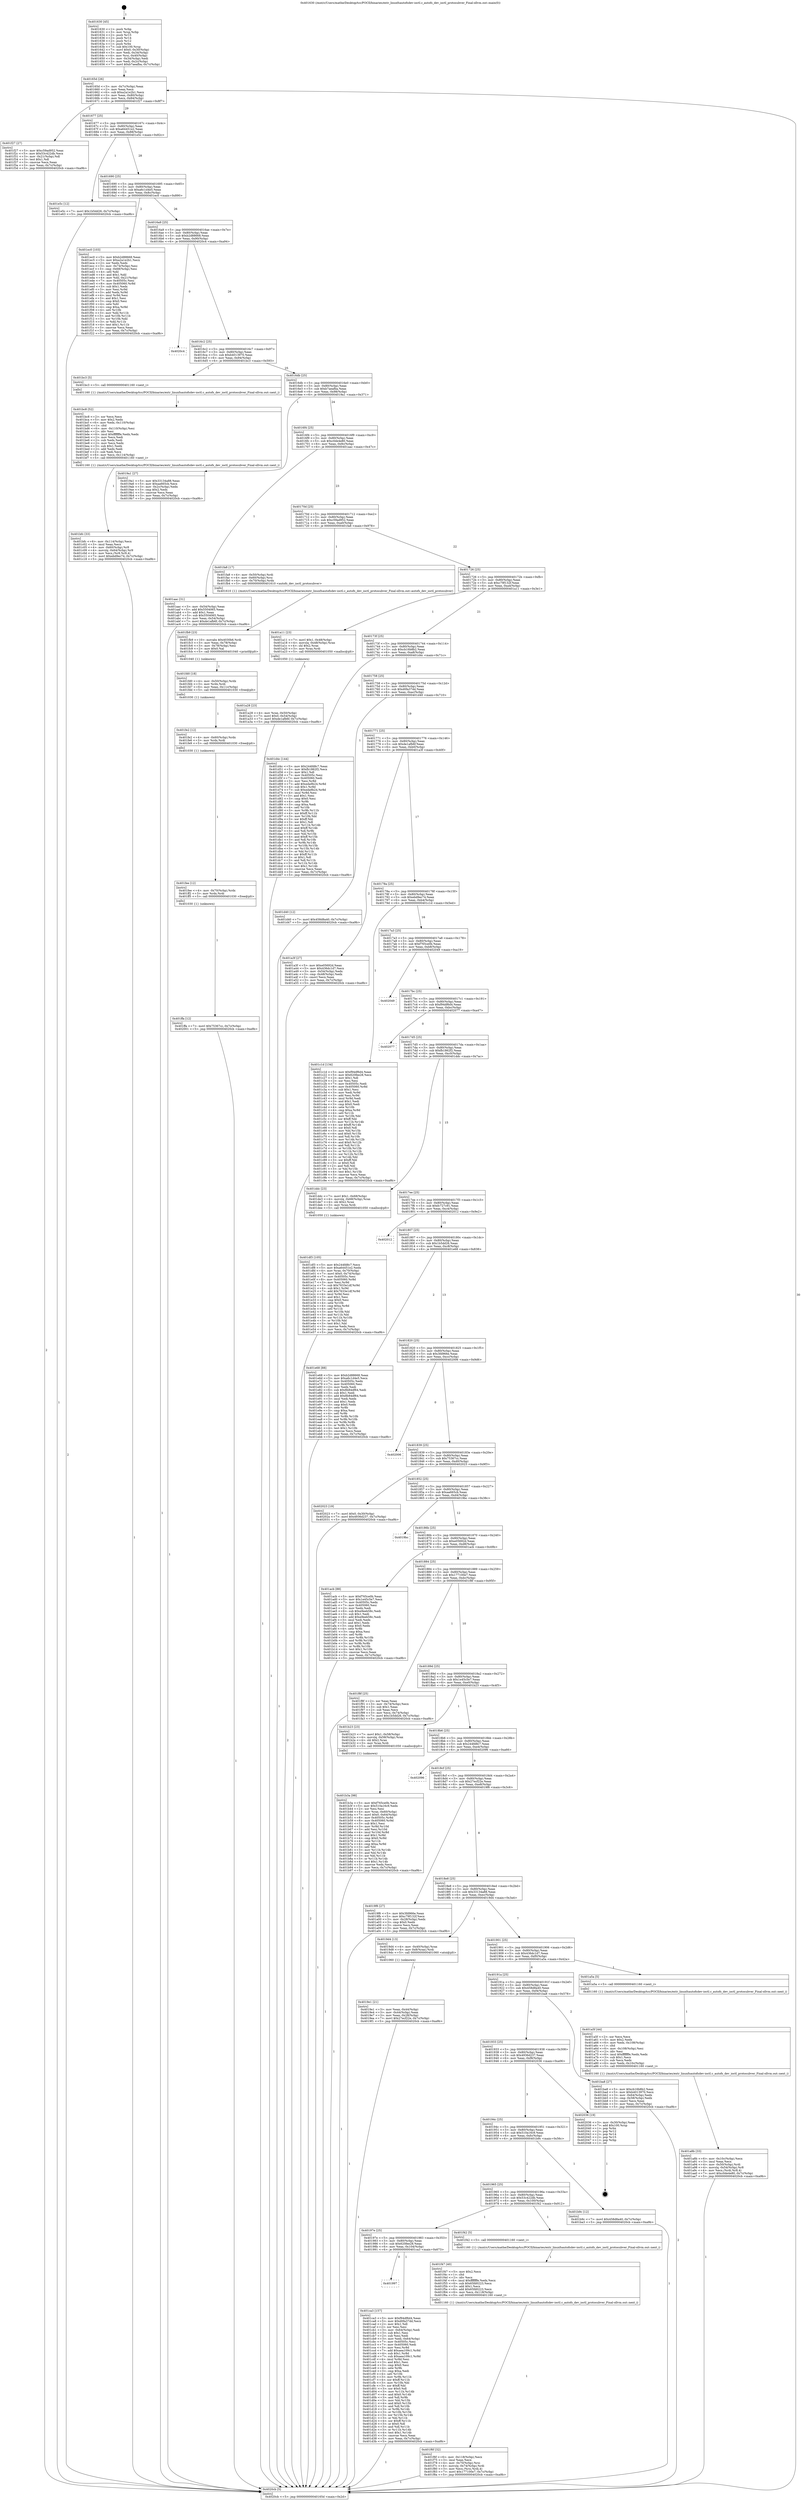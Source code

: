 digraph "0x401630" {
  label = "0x401630 (/mnt/c/Users/mathe/Desktop/tcc/POCII/binaries/extr_linuxfsautofsdev-ioctl.c_autofs_dev_ioctl_protosubver_Final-ollvm.out::main(0))"
  labelloc = "t"
  node[shape=record]

  Entry [label="",width=0.3,height=0.3,shape=circle,fillcolor=black,style=filled]
  "0x40165d" [label="{
     0x40165d [26]\l
     | [instrs]\l
     &nbsp;&nbsp;0x40165d \<+3\>: mov -0x7c(%rbp),%eax\l
     &nbsp;&nbsp;0x401660 \<+2\>: mov %eax,%ecx\l
     &nbsp;&nbsp;0x401662 \<+6\>: sub $0xa2a1e2b1,%ecx\l
     &nbsp;&nbsp;0x401668 \<+3\>: mov %eax,-0x80(%rbp)\l
     &nbsp;&nbsp;0x40166b \<+6\>: mov %ecx,-0x84(%rbp)\l
     &nbsp;&nbsp;0x401671 \<+6\>: je 0000000000401f27 \<main+0x8f7\>\l
  }"]
  "0x401f27" [label="{
     0x401f27 [27]\l
     | [instrs]\l
     &nbsp;&nbsp;0x401f27 \<+5\>: mov $0xc59ad952,%eax\l
     &nbsp;&nbsp;0x401f2c \<+5\>: mov $0x53c422db,%ecx\l
     &nbsp;&nbsp;0x401f31 \<+3\>: mov -0x21(%rbp),%dl\l
     &nbsp;&nbsp;0x401f34 \<+3\>: test $0x1,%dl\l
     &nbsp;&nbsp;0x401f37 \<+3\>: cmovne %ecx,%eax\l
     &nbsp;&nbsp;0x401f3a \<+3\>: mov %eax,-0x7c(%rbp)\l
     &nbsp;&nbsp;0x401f3d \<+5\>: jmp 00000000004020cb \<main+0xa9b\>\l
  }"]
  "0x401677" [label="{
     0x401677 [25]\l
     | [instrs]\l
     &nbsp;&nbsp;0x401677 \<+5\>: jmp 000000000040167c \<main+0x4c\>\l
     &nbsp;&nbsp;0x40167c \<+3\>: mov -0x80(%rbp),%eax\l
     &nbsp;&nbsp;0x40167f \<+5\>: sub $0xa64451e2,%eax\l
     &nbsp;&nbsp;0x401684 \<+6\>: mov %eax,-0x88(%rbp)\l
     &nbsp;&nbsp;0x40168a \<+6\>: je 0000000000401e5c \<main+0x82c\>\l
  }"]
  Exit [label="",width=0.3,height=0.3,shape=circle,fillcolor=black,style=filled,peripheries=2]
  "0x401e5c" [label="{
     0x401e5c [12]\l
     | [instrs]\l
     &nbsp;&nbsp;0x401e5c \<+7\>: movl $0x1b5dd26,-0x7c(%rbp)\l
     &nbsp;&nbsp;0x401e63 \<+5\>: jmp 00000000004020cb \<main+0xa9b\>\l
  }"]
  "0x401690" [label="{
     0x401690 [25]\l
     | [instrs]\l
     &nbsp;&nbsp;0x401690 \<+5\>: jmp 0000000000401695 \<main+0x65\>\l
     &nbsp;&nbsp;0x401695 \<+3\>: mov -0x80(%rbp),%eax\l
     &nbsp;&nbsp;0x401698 \<+5\>: sub $0xa6c1d4e5,%eax\l
     &nbsp;&nbsp;0x40169d \<+6\>: mov %eax,-0x8c(%rbp)\l
     &nbsp;&nbsp;0x4016a3 \<+6\>: je 0000000000401ec0 \<main+0x890\>\l
  }"]
  "0x401ffa" [label="{
     0x401ffa [12]\l
     | [instrs]\l
     &nbsp;&nbsp;0x401ffa \<+7\>: movl $0x75367cc,-0x7c(%rbp)\l
     &nbsp;&nbsp;0x402001 \<+5\>: jmp 00000000004020cb \<main+0xa9b\>\l
  }"]
  "0x401ec0" [label="{
     0x401ec0 [103]\l
     | [instrs]\l
     &nbsp;&nbsp;0x401ec0 \<+5\>: mov $0xb2d88668,%eax\l
     &nbsp;&nbsp;0x401ec5 \<+5\>: mov $0xa2a1e2b1,%ecx\l
     &nbsp;&nbsp;0x401eca \<+2\>: xor %edx,%edx\l
     &nbsp;&nbsp;0x401ecc \<+3\>: mov -0x74(%rbp),%esi\l
     &nbsp;&nbsp;0x401ecf \<+3\>: cmp -0x68(%rbp),%esi\l
     &nbsp;&nbsp;0x401ed2 \<+4\>: setl %dil\l
     &nbsp;&nbsp;0x401ed6 \<+4\>: and $0x1,%dil\l
     &nbsp;&nbsp;0x401eda \<+4\>: mov %dil,-0x21(%rbp)\l
     &nbsp;&nbsp;0x401ede \<+7\>: mov 0x40505c,%esi\l
     &nbsp;&nbsp;0x401ee5 \<+8\>: mov 0x405060,%r8d\l
     &nbsp;&nbsp;0x401eed \<+3\>: sub $0x1,%edx\l
     &nbsp;&nbsp;0x401ef0 \<+3\>: mov %esi,%r9d\l
     &nbsp;&nbsp;0x401ef3 \<+3\>: add %edx,%r9d\l
     &nbsp;&nbsp;0x401ef6 \<+4\>: imul %r9d,%esi\l
     &nbsp;&nbsp;0x401efa \<+3\>: and $0x1,%esi\l
     &nbsp;&nbsp;0x401efd \<+3\>: cmp $0x0,%esi\l
     &nbsp;&nbsp;0x401f00 \<+4\>: sete %dil\l
     &nbsp;&nbsp;0x401f04 \<+4\>: cmp $0xa,%r8d\l
     &nbsp;&nbsp;0x401f08 \<+4\>: setl %r10b\l
     &nbsp;&nbsp;0x401f0c \<+3\>: mov %dil,%r11b\l
     &nbsp;&nbsp;0x401f0f \<+3\>: and %r10b,%r11b\l
     &nbsp;&nbsp;0x401f12 \<+3\>: xor %r10b,%dil\l
     &nbsp;&nbsp;0x401f15 \<+3\>: or %dil,%r11b\l
     &nbsp;&nbsp;0x401f18 \<+4\>: test $0x1,%r11b\l
     &nbsp;&nbsp;0x401f1c \<+3\>: cmovne %ecx,%eax\l
     &nbsp;&nbsp;0x401f1f \<+3\>: mov %eax,-0x7c(%rbp)\l
     &nbsp;&nbsp;0x401f22 \<+5\>: jmp 00000000004020cb \<main+0xa9b\>\l
  }"]
  "0x4016a9" [label="{
     0x4016a9 [25]\l
     | [instrs]\l
     &nbsp;&nbsp;0x4016a9 \<+5\>: jmp 00000000004016ae \<main+0x7e\>\l
     &nbsp;&nbsp;0x4016ae \<+3\>: mov -0x80(%rbp),%eax\l
     &nbsp;&nbsp;0x4016b1 \<+5\>: sub $0xb2d88668,%eax\l
     &nbsp;&nbsp;0x4016b6 \<+6\>: mov %eax,-0x90(%rbp)\l
     &nbsp;&nbsp;0x4016bc \<+6\>: je 00000000004020c4 \<main+0xa94\>\l
  }"]
  "0x401fee" [label="{
     0x401fee [12]\l
     | [instrs]\l
     &nbsp;&nbsp;0x401fee \<+4\>: mov -0x70(%rbp),%rdx\l
     &nbsp;&nbsp;0x401ff2 \<+3\>: mov %rdx,%rdi\l
     &nbsp;&nbsp;0x401ff5 \<+5\>: call 0000000000401030 \<free@plt\>\l
     | [calls]\l
     &nbsp;&nbsp;0x401030 \{1\} (unknown)\l
  }"]
  "0x4020c4" [label="{
     0x4020c4\l
  }", style=dashed]
  "0x4016c2" [label="{
     0x4016c2 [25]\l
     | [instrs]\l
     &nbsp;&nbsp;0x4016c2 \<+5\>: jmp 00000000004016c7 \<main+0x97\>\l
     &nbsp;&nbsp;0x4016c7 \<+3\>: mov -0x80(%rbp),%eax\l
     &nbsp;&nbsp;0x4016ca \<+5\>: sub $0xb4013970,%eax\l
     &nbsp;&nbsp;0x4016cf \<+6\>: mov %eax,-0x94(%rbp)\l
     &nbsp;&nbsp;0x4016d5 \<+6\>: je 0000000000401bc3 \<main+0x593\>\l
  }"]
  "0x401fe2" [label="{
     0x401fe2 [12]\l
     | [instrs]\l
     &nbsp;&nbsp;0x401fe2 \<+4\>: mov -0x60(%rbp),%rdx\l
     &nbsp;&nbsp;0x401fe6 \<+3\>: mov %rdx,%rdi\l
     &nbsp;&nbsp;0x401fe9 \<+5\>: call 0000000000401030 \<free@plt\>\l
     | [calls]\l
     &nbsp;&nbsp;0x401030 \{1\} (unknown)\l
  }"]
  "0x401bc3" [label="{
     0x401bc3 [5]\l
     | [instrs]\l
     &nbsp;&nbsp;0x401bc3 \<+5\>: call 0000000000401160 \<next_i\>\l
     | [calls]\l
     &nbsp;&nbsp;0x401160 \{1\} (/mnt/c/Users/mathe/Desktop/tcc/POCII/binaries/extr_linuxfsautofsdev-ioctl.c_autofs_dev_ioctl_protosubver_Final-ollvm.out::next_i)\l
  }"]
  "0x4016db" [label="{
     0x4016db [25]\l
     | [instrs]\l
     &nbsp;&nbsp;0x4016db \<+5\>: jmp 00000000004016e0 \<main+0xb0\>\l
     &nbsp;&nbsp;0x4016e0 \<+3\>: mov -0x80(%rbp),%eax\l
     &nbsp;&nbsp;0x4016e3 \<+5\>: sub $0xb7aeafba,%eax\l
     &nbsp;&nbsp;0x4016e8 \<+6\>: mov %eax,-0x98(%rbp)\l
     &nbsp;&nbsp;0x4016ee \<+6\>: je 00000000004019a1 \<main+0x371\>\l
  }"]
  "0x401fd0" [label="{
     0x401fd0 [18]\l
     | [instrs]\l
     &nbsp;&nbsp;0x401fd0 \<+4\>: mov -0x50(%rbp),%rdx\l
     &nbsp;&nbsp;0x401fd4 \<+3\>: mov %rdx,%rdi\l
     &nbsp;&nbsp;0x401fd7 \<+6\>: mov %eax,-0x11c(%rbp)\l
     &nbsp;&nbsp;0x401fdd \<+5\>: call 0000000000401030 \<free@plt\>\l
     | [calls]\l
     &nbsp;&nbsp;0x401030 \{1\} (unknown)\l
  }"]
  "0x4019a1" [label="{
     0x4019a1 [27]\l
     | [instrs]\l
     &nbsp;&nbsp;0x4019a1 \<+5\>: mov $0x33134a88,%eax\l
     &nbsp;&nbsp;0x4019a6 \<+5\>: mov $0xaa665cb,%ecx\l
     &nbsp;&nbsp;0x4019ab \<+3\>: mov -0x2c(%rbp),%edx\l
     &nbsp;&nbsp;0x4019ae \<+3\>: cmp $0x2,%edx\l
     &nbsp;&nbsp;0x4019b1 \<+3\>: cmovne %ecx,%eax\l
     &nbsp;&nbsp;0x4019b4 \<+3\>: mov %eax,-0x7c(%rbp)\l
     &nbsp;&nbsp;0x4019b7 \<+5\>: jmp 00000000004020cb \<main+0xa9b\>\l
  }"]
  "0x4016f4" [label="{
     0x4016f4 [25]\l
     | [instrs]\l
     &nbsp;&nbsp;0x4016f4 \<+5\>: jmp 00000000004016f9 \<main+0xc9\>\l
     &nbsp;&nbsp;0x4016f9 \<+3\>: mov -0x80(%rbp),%eax\l
     &nbsp;&nbsp;0x4016fc \<+5\>: sub $0xc0de4e80,%eax\l
     &nbsp;&nbsp;0x401701 \<+6\>: mov %eax,-0x9c(%rbp)\l
     &nbsp;&nbsp;0x401707 \<+6\>: je 0000000000401aac \<main+0x47c\>\l
  }"]
  "0x4020cb" [label="{
     0x4020cb [5]\l
     | [instrs]\l
     &nbsp;&nbsp;0x4020cb \<+5\>: jmp 000000000040165d \<main+0x2d\>\l
  }"]
  "0x401630" [label="{
     0x401630 [45]\l
     | [instrs]\l
     &nbsp;&nbsp;0x401630 \<+1\>: push %rbp\l
     &nbsp;&nbsp;0x401631 \<+3\>: mov %rsp,%rbp\l
     &nbsp;&nbsp;0x401634 \<+2\>: push %r15\l
     &nbsp;&nbsp;0x401636 \<+2\>: push %r14\l
     &nbsp;&nbsp;0x401638 \<+2\>: push %r12\l
     &nbsp;&nbsp;0x40163a \<+1\>: push %rbx\l
     &nbsp;&nbsp;0x40163b \<+7\>: sub $0x100,%rsp\l
     &nbsp;&nbsp;0x401642 \<+7\>: movl $0x0,-0x30(%rbp)\l
     &nbsp;&nbsp;0x401649 \<+3\>: mov %edi,-0x34(%rbp)\l
     &nbsp;&nbsp;0x40164c \<+4\>: mov %rsi,-0x40(%rbp)\l
     &nbsp;&nbsp;0x401650 \<+3\>: mov -0x34(%rbp),%edi\l
     &nbsp;&nbsp;0x401653 \<+3\>: mov %edi,-0x2c(%rbp)\l
     &nbsp;&nbsp;0x401656 \<+7\>: movl $0xb7aeafba,-0x7c(%rbp)\l
  }"]
  "0x401fb9" [label="{
     0x401fb9 [23]\l
     | [instrs]\l
     &nbsp;&nbsp;0x401fb9 \<+10\>: movabs $0x4030b6,%rdi\l
     &nbsp;&nbsp;0x401fc3 \<+3\>: mov %eax,-0x78(%rbp)\l
     &nbsp;&nbsp;0x401fc6 \<+3\>: mov -0x78(%rbp),%esi\l
     &nbsp;&nbsp;0x401fc9 \<+2\>: mov $0x0,%al\l
     &nbsp;&nbsp;0x401fcb \<+5\>: call 0000000000401040 \<printf@plt\>\l
     | [calls]\l
     &nbsp;&nbsp;0x401040 \{1\} (unknown)\l
  }"]
  "0x401aac" [label="{
     0x401aac [31]\l
     | [instrs]\l
     &nbsp;&nbsp;0x401aac \<+3\>: mov -0x54(%rbp),%eax\l
     &nbsp;&nbsp;0x401aaf \<+5\>: add $0x5504065,%eax\l
     &nbsp;&nbsp;0x401ab4 \<+3\>: add $0x1,%eax\l
     &nbsp;&nbsp;0x401ab7 \<+5\>: sub $0x5504065,%eax\l
     &nbsp;&nbsp;0x401abc \<+3\>: mov %eax,-0x54(%rbp)\l
     &nbsp;&nbsp;0x401abf \<+7\>: movl $0xde1afb6f,-0x7c(%rbp)\l
     &nbsp;&nbsp;0x401ac6 \<+5\>: jmp 00000000004020cb \<main+0xa9b\>\l
  }"]
  "0x40170d" [label="{
     0x40170d [25]\l
     | [instrs]\l
     &nbsp;&nbsp;0x40170d \<+5\>: jmp 0000000000401712 \<main+0xe2\>\l
     &nbsp;&nbsp;0x401712 \<+3\>: mov -0x80(%rbp),%eax\l
     &nbsp;&nbsp;0x401715 \<+5\>: sub $0xc59ad952,%eax\l
     &nbsp;&nbsp;0x40171a \<+6\>: mov %eax,-0xa0(%rbp)\l
     &nbsp;&nbsp;0x401720 \<+6\>: je 0000000000401fa8 \<main+0x978\>\l
  }"]
  "0x401f6f" [label="{
     0x401f6f [32]\l
     | [instrs]\l
     &nbsp;&nbsp;0x401f6f \<+6\>: mov -0x118(%rbp),%ecx\l
     &nbsp;&nbsp;0x401f75 \<+3\>: imul %eax,%ecx\l
     &nbsp;&nbsp;0x401f78 \<+4\>: mov -0x70(%rbp),%rsi\l
     &nbsp;&nbsp;0x401f7c \<+4\>: movslq -0x74(%rbp),%rdi\l
     &nbsp;&nbsp;0x401f80 \<+3\>: mov %ecx,(%rsi,%rdi,4)\l
     &nbsp;&nbsp;0x401f83 \<+7\>: movl $0x177100e7,-0x7c(%rbp)\l
     &nbsp;&nbsp;0x401f8a \<+5\>: jmp 00000000004020cb \<main+0xa9b\>\l
  }"]
  "0x401fa8" [label="{
     0x401fa8 [17]\l
     | [instrs]\l
     &nbsp;&nbsp;0x401fa8 \<+4\>: mov -0x50(%rbp),%rdi\l
     &nbsp;&nbsp;0x401fac \<+4\>: mov -0x60(%rbp),%rsi\l
     &nbsp;&nbsp;0x401fb0 \<+4\>: mov -0x70(%rbp),%rdx\l
     &nbsp;&nbsp;0x401fb4 \<+5\>: call 0000000000401610 \<autofs_dev_ioctl_protosubver\>\l
     | [calls]\l
     &nbsp;&nbsp;0x401610 \{1\} (/mnt/c/Users/mathe/Desktop/tcc/POCII/binaries/extr_linuxfsautofsdev-ioctl.c_autofs_dev_ioctl_protosubver_Final-ollvm.out::autofs_dev_ioctl_protosubver)\l
  }"]
  "0x401726" [label="{
     0x401726 [25]\l
     | [instrs]\l
     &nbsp;&nbsp;0x401726 \<+5\>: jmp 000000000040172b \<main+0xfb\>\l
     &nbsp;&nbsp;0x40172b \<+3\>: mov -0x80(%rbp),%eax\l
     &nbsp;&nbsp;0x40172e \<+5\>: sub $0xc79f132f,%eax\l
     &nbsp;&nbsp;0x401733 \<+6\>: mov %eax,-0xa4(%rbp)\l
     &nbsp;&nbsp;0x401739 \<+6\>: je 0000000000401a11 \<main+0x3e1\>\l
  }"]
  "0x401f47" [label="{
     0x401f47 [40]\l
     | [instrs]\l
     &nbsp;&nbsp;0x401f47 \<+5\>: mov $0x2,%ecx\l
     &nbsp;&nbsp;0x401f4c \<+1\>: cltd\l
     &nbsp;&nbsp;0x401f4d \<+2\>: idiv %ecx\l
     &nbsp;&nbsp;0x401f4f \<+6\>: imul $0xfffffffe,%edx,%ecx\l
     &nbsp;&nbsp;0x401f55 \<+6\>: sub $0x65fd0223,%ecx\l
     &nbsp;&nbsp;0x401f5b \<+3\>: add $0x1,%ecx\l
     &nbsp;&nbsp;0x401f5e \<+6\>: add $0x65fd0223,%ecx\l
     &nbsp;&nbsp;0x401f64 \<+6\>: mov %ecx,-0x118(%rbp)\l
     &nbsp;&nbsp;0x401f6a \<+5\>: call 0000000000401160 \<next_i\>\l
     | [calls]\l
     &nbsp;&nbsp;0x401160 \{1\} (/mnt/c/Users/mathe/Desktop/tcc/POCII/binaries/extr_linuxfsautofsdev-ioctl.c_autofs_dev_ioctl_protosubver_Final-ollvm.out::next_i)\l
  }"]
  "0x401a11" [label="{
     0x401a11 [23]\l
     | [instrs]\l
     &nbsp;&nbsp;0x401a11 \<+7\>: movl $0x1,-0x48(%rbp)\l
     &nbsp;&nbsp;0x401a18 \<+4\>: movslq -0x48(%rbp),%rax\l
     &nbsp;&nbsp;0x401a1c \<+4\>: shl $0x2,%rax\l
     &nbsp;&nbsp;0x401a20 \<+3\>: mov %rax,%rdi\l
     &nbsp;&nbsp;0x401a23 \<+5\>: call 0000000000401050 \<malloc@plt\>\l
     | [calls]\l
     &nbsp;&nbsp;0x401050 \{1\} (unknown)\l
  }"]
  "0x40173f" [label="{
     0x40173f [25]\l
     | [instrs]\l
     &nbsp;&nbsp;0x40173f \<+5\>: jmp 0000000000401744 \<main+0x114\>\l
     &nbsp;&nbsp;0x401744 \<+3\>: mov -0x80(%rbp),%eax\l
     &nbsp;&nbsp;0x401747 \<+5\>: sub $0xcb16b8b2,%eax\l
     &nbsp;&nbsp;0x40174c \<+6\>: mov %eax,-0xa8(%rbp)\l
     &nbsp;&nbsp;0x401752 \<+6\>: je 0000000000401d4c \<main+0x71c\>\l
  }"]
  "0x401df3" [label="{
     0x401df3 [105]\l
     | [instrs]\l
     &nbsp;&nbsp;0x401df3 \<+5\>: mov $0x244fd8c7,%ecx\l
     &nbsp;&nbsp;0x401df8 \<+5\>: mov $0xa64451e2,%edx\l
     &nbsp;&nbsp;0x401dfd \<+4\>: mov %rax,-0x70(%rbp)\l
     &nbsp;&nbsp;0x401e01 \<+7\>: movl $0x0,-0x74(%rbp)\l
     &nbsp;&nbsp;0x401e08 \<+7\>: mov 0x40505c,%esi\l
     &nbsp;&nbsp;0x401e0f \<+8\>: mov 0x405060,%r8d\l
     &nbsp;&nbsp;0x401e17 \<+3\>: mov %esi,%r9d\l
     &nbsp;&nbsp;0x401e1a \<+7\>: sub $0x7633e1df,%r9d\l
     &nbsp;&nbsp;0x401e21 \<+4\>: sub $0x1,%r9d\l
     &nbsp;&nbsp;0x401e25 \<+7\>: add $0x7633e1df,%r9d\l
     &nbsp;&nbsp;0x401e2c \<+4\>: imul %r9d,%esi\l
     &nbsp;&nbsp;0x401e30 \<+3\>: and $0x1,%esi\l
     &nbsp;&nbsp;0x401e33 \<+3\>: cmp $0x0,%esi\l
     &nbsp;&nbsp;0x401e36 \<+4\>: sete %r10b\l
     &nbsp;&nbsp;0x401e3a \<+4\>: cmp $0xa,%r8d\l
     &nbsp;&nbsp;0x401e3e \<+4\>: setl %r11b\l
     &nbsp;&nbsp;0x401e42 \<+3\>: mov %r10b,%bl\l
     &nbsp;&nbsp;0x401e45 \<+3\>: and %r11b,%bl\l
     &nbsp;&nbsp;0x401e48 \<+3\>: xor %r11b,%r10b\l
     &nbsp;&nbsp;0x401e4b \<+3\>: or %r10b,%bl\l
     &nbsp;&nbsp;0x401e4e \<+3\>: test $0x1,%bl\l
     &nbsp;&nbsp;0x401e51 \<+3\>: cmovne %edx,%ecx\l
     &nbsp;&nbsp;0x401e54 \<+3\>: mov %ecx,-0x7c(%rbp)\l
     &nbsp;&nbsp;0x401e57 \<+5\>: jmp 00000000004020cb \<main+0xa9b\>\l
  }"]
  "0x401d4c" [label="{
     0x401d4c [144]\l
     | [instrs]\l
     &nbsp;&nbsp;0x401d4c \<+5\>: mov $0x244fd8c7,%eax\l
     &nbsp;&nbsp;0x401d51 \<+5\>: mov $0xfb1862f2,%ecx\l
     &nbsp;&nbsp;0x401d56 \<+2\>: mov $0x1,%dl\l
     &nbsp;&nbsp;0x401d58 \<+7\>: mov 0x40505c,%esi\l
     &nbsp;&nbsp;0x401d5f \<+7\>: mov 0x405060,%edi\l
     &nbsp;&nbsp;0x401d66 \<+3\>: mov %esi,%r8d\l
     &nbsp;&nbsp;0x401d69 \<+7\>: add $0xeda9b24,%r8d\l
     &nbsp;&nbsp;0x401d70 \<+4\>: sub $0x1,%r8d\l
     &nbsp;&nbsp;0x401d74 \<+7\>: sub $0xeda9b24,%r8d\l
     &nbsp;&nbsp;0x401d7b \<+4\>: imul %r8d,%esi\l
     &nbsp;&nbsp;0x401d7f \<+3\>: and $0x1,%esi\l
     &nbsp;&nbsp;0x401d82 \<+3\>: cmp $0x0,%esi\l
     &nbsp;&nbsp;0x401d85 \<+4\>: sete %r9b\l
     &nbsp;&nbsp;0x401d89 \<+3\>: cmp $0xa,%edi\l
     &nbsp;&nbsp;0x401d8c \<+4\>: setl %r10b\l
     &nbsp;&nbsp;0x401d90 \<+3\>: mov %r9b,%r11b\l
     &nbsp;&nbsp;0x401d93 \<+4\>: xor $0xff,%r11b\l
     &nbsp;&nbsp;0x401d97 \<+3\>: mov %r10b,%bl\l
     &nbsp;&nbsp;0x401d9a \<+3\>: xor $0xff,%bl\l
     &nbsp;&nbsp;0x401d9d \<+3\>: xor $0x1,%dl\l
     &nbsp;&nbsp;0x401da0 \<+3\>: mov %r11b,%r14b\l
     &nbsp;&nbsp;0x401da3 \<+4\>: and $0xff,%r14b\l
     &nbsp;&nbsp;0x401da7 \<+3\>: and %dl,%r9b\l
     &nbsp;&nbsp;0x401daa \<+3\>: mov %bl,%r15b\l
     &nbsp;&nbsp;0x401dad \<+4\>: and $0xff,%r15b\l
     &nbsp;&nbsp;0x401db1 \<+3\>: and %dl,%r10b\l
     &nbsp;&nbsp;0x401db4 \<+3\>: or %r9b,%r14b\l
     &nbsp;&nbsp;0x401db7 \<+3\>: or %r10b,%r15b\l
     &nbsp;&nbsp;0x401dba \<+3\>: xor %r15b,%r14b\l
     &nbsp;&nbsp;0x401dbd \<+3\>: or %bl,%r11b\l
     &nbsp;&nbsp;0x401dc0 \<+4\>: xor $0xff,%r11b\l
     &nbsp;&nbsp;0x401dc4 \<+3\>: or $0x1,%dl\l
     &nbsp;&nbsp;0x401dc7 \<+3\>: and %dl,%r11b\l
     &nbsp;&nbsp;0x401dca \<+3\>: or %r11b,%r14b\l
     &nbsp;&nbsp;0x401dcd \<+4\>: test $0x1,%r14b\l
     &nbsp;&nbsp;0x401dd1 \<+3\>: cmovne %ecx,%eax\l
     &nbsp;&nbsp;0x401dd4 \<+3\>: mov %eax,-0x7c(%rbp)\l
     &nbsp;&nbsp;0x401dd7 \<+5\>: jmp 00000000004020cb \<main+0xa9b\>\l
  }"]
  "0x401758" [label="{
     0x401758 [25]\l
     | [instrs]\l
     &nbsp;&nbsp;0x401758 \<+5\>: jmp 000000000040175d \<main+0x12d\>\l
     &nbsp;&nbsp;0x40175d \<+3\>: mov -0x80(%rbp),%eax\l
     &nbsp;&nbsp;0x401760 \<+5\>: sub $0xd0fa37dd,%eax\l
     &nbsp;&nbsp;0x401765 \<+6\>: mov %eax,-0xac(%rbp)\l
     &nbsp;&nbsp;0x40176b \<+6\>: je 0000000000401d40 \<main+0x710\>\l
  }"]
  "0x401997" [label="{
     0x401997\l
  }", style=dashed]
  "0x401d40" [label="{
     0x401d40 [12]\l
     | [instrs]\l
     &nbsp;&nbsp;0x401d40 \<+7\>: movl $0x458d8a40,-0x7c(%rbp)\l
     &nbsp;&nbsp;0x401d47 \<+5\>: jmp 00000000004020cb \<main+0xa9b\>\l
  }"]
  "0x401771" [label="{
     0x401771 [25]\l
     | [instrs]\l
     &nbsp;&nbsp;0x401771 \<+5\>: jmp 0000000000401776 \<main+0x146\>\l
     &nbsp;&nbsp;0x401776 \<+3\>: mov -0x80(%rbp),%eax\l
     &nbsp;&nbsp;0x401779 \<+5\>: sub $0xde1afb6f,%eax\l
     &nbsp;&nbsp;0x40177e \<+6\>: mov %eax,-0xb0(%rbp)\l
     &nbsp;&nbsp;0x401784 \<+6\>: je 0000000000401a3f \<main+0x40f\>\l
  }"]
  "0x401ca3" [label="{
     0x401ca3 [157]\l
     | [instrs]\l
     &nbsp;&nbsp;0x401ca3 \<+5\>: mov $0xf94df6d4,%eax\l
     &nbsp;&nbsp;0x401ca8 \<+5\>: mov $0xd0fa37dd,%ecx\l
     &nbsp;&nbsp;0x401cad \<+2\>: mov $0x1,%dl\l
     &nbsp;&nbsp;0x401caf \<+2\>: xor %esi,%esi\l
     &nbsp;&nbsp;0x401cb1 \<+3\>: mov -0x64(%rbp),%edi\l
     &nbsp;&nbsp;0x401cb4 \<+3\>: sub $0x1,%esi\l
     &nbsp;&nbsp;0x401cb7 \<+2\>: sub %esi,%edi\l
     &nbsp;&nbsp;0x401cb9 \<+3\>: mov %edi,-0x64(%rbp)\l
     &nbsp;&nbsp;0x401cbc \<+7\>: mov 0x40505c,%esi\l
     &nbsp;&nbsp;0x401cc3 \<+7\>: mov 0x405060,%edi\l
     &nbsp;&nbsp;0x401cca \<+3\>: mov %esi,%r8d\l
     &nbsp;&nbsp;0x401ccd \<+7\>: add $0xaea109c1,%r8d\l
     &nbsp;&nbsp;0x401cd4 \<+4\>: sub $0x1,%r8d\l
     &nbsp;&nbsp;0x401cd8 \<+7\>: sub $0xaea109c1,%r8d\l
     &nbsp;&nbsp;0x401cdf \<+4\>: imul %r8d,%esi\l
     &nbsp;&nbsp;0x401ce3 \<+3\>: and $0x1,%esi\l
     &nbsp;&nbsp;0x401ce6 \<+3\>: cmp $0x0,%esi\l
     &nbsp;&nbsp;0x401ce9 \<+4\>: sete %r9b\l
     &nbsp;&nbsp;0x401ced \<+3\>: cmp $0xa,%edi\l
     &nbsp;&nbsp;0x401cf0 \<+4\>: setl %r10b\l
     &nbsp;&nbsp;0x401cf4 \<+3\>: mov %r9b,%r11b\l
     &nbsp;&nbsp;0x401cf7 \<+4\>: xor $0xff,%r11b\l
     &nbsp;&nbsp;0x401cfb \<+3\>: mov %r10b,%bl\l
     &nbsp;&nbsp;0x401cfe \<+3\>: xor $0xff,%bl\l
     &nbsp;&nbsp;0x401d01 \<+3\>: xor $0x0,%dl\l
     &nbsp;&nbsp;0x401d04 \<+3\>: mov %r11b,%r14b\l
     &nbsp;&nbsp;0x401d07 \<+4\>: and $0x0,%r14b\l
     &nbsp;&nbsp;0x401d0b \<+3\>: and %dl,%r9b\l
     &nbsp;&nbsp;0x401d0e \<+3\>: mov %bl,%r15b\l
     &nbsp;&nbsp;0x401d11 \<+4\>: and $0x0,%r15b\l
     &nbsp;&nbsp;0x401d15 \<+3\>: and %dl,%r10b\l
     &nbsp;&nbsp;0x401d18 \<+3\>: or %r9b,%r14b\l
     &nbsp;&nbsp;0x401d1b \<+3\>: or %r10b,%r15b\l
     &nbsp;&nbsp;0x401d1e \<+3\>: xor %r15b,%r14b\l
     &nbsp;&nbsp;0x401d21 \<+3\>: or %bl,%r11b\l
     &nbsp;&nbsp;0x401d24 \<+4\>: xor $0xff,%r11b\l
     &nbsp;&nbsp;0x401d28 \<+3\>: or $0x0,%dl\l
     &nbsp;&nbsp;0x401d2b \<+3\>: and %dl,%r11b\l
     &nbsp;&nbsp;0x401d2e \<+3\>: or %r11b,%r14b\l
     &nbsp;&nbsp;0x401d31 \<+4\>: test $0x1,%r14b\l
     &nbsp;&nbsp;0x401d35 \<+3\>: cmovne %ecx,%eax\l
     &nbsp;&nbsp;0x401d38 \<+3\>: mov %eax,-0x7c(%rbp)\l
     &nbsp;&nbsp;0x401d3b \<+5\>: jmp 00000000004020cb \<main+0xa9b\>\l
  }"]
  "0x401a3f" [label="{
     0x401a3f [27]\l
     | [instrs]\l
     &nbsp;&nbsp;0x401a3f \<+5\>: mov $0xe05692d,%eax\l
     &nbsp;&nbsp;0x401a44 \<+5\>: mov $0x436dc1d7,%ecx\l
     &nbsp;&nbsp;0x401a49 \<+3\>: mov -0x54(%rbp),%edx\l
     &nbsp;&nbsp;0x401a4c \<+3\>: cmp -0x48(%rbp),%edx\l
     &nbsp;&nbsp;0x401a4f \<+3\>: cmovl %ecx,%eax\l
     &nbsp;&nbsp;0x401a52 \<+3\>: mov %eax,-0x7c(%rbp)\l
     &nbsp;&nbsp;0x401a55 \<+5\>: jmp 00000000004020cb \<main+0xa9b\>\l
  }"]
  "0x40178a" [label="{
     0x40178a [25]\l
     | [instrs]\l
     &nbsp;&nbsp;0x40178a \<+5\>: jmp 000000000040178f \<main+0x15f\>\l
     &nbsp;&nbsp;0x40178f \<+3\>: mov -0x80(%rbp),%eax\l
     &nbsp;&nbsp;0x401792 \<+5\>: sub $0xebd9ec74,%eax\l
     &nbsp;&nbsp;0x401797 \<+6\>: mov %eax,-0xb4(%rbp)\l
     &nbsp;&nbsp;0x40179d \<+6\>: je 0000000000401c1d \<main+0x5ed\>\l
  }"]
  "0x40197e" [label="{
     0x40197e [25]\l
     | [instrs]\l
     &nbsp;&nbsp;0x40197e \<+5\>: jmp 0000000000401983 \<main+0x353\>\l
     &nbsp;&nbsp;0x401983 \<+3\>: mov -0x80(%rbp),%eax\l
     &nbsp;&nbsp;0x401986 \<+5\>: sub $0x620fee28,%eax\l
     &nbsp;&nbsp;0x40198b \<+6\>: mov %eax,-0x104(%rbp)\l
     &nbsp;&nbsp;0x401991 \<+6\>: je 0000000000401ca3 \<main+0x673\>\l
  }"]
  "0x401c1d" [label="{
     0x401c1d [134]\l
     | [instrs]\l
     &nbsp;&nbsp;0x401c1d \<+5\>: mov $0xf94df6d4,%eax\l
     &nbsp;&nbsp;0x401c22 \<+5\>: mov $0x620fee28,%ecx\l
     &nbsp;&nbsp;0x401c27 \<+2\>: mov $0x1,%dl\l
     &nbsp;&nbsp;0x401c29 \<+2\>: xor %esi,%esi\l
     &nbsp;&nbsp;0x401c2b \<+7\>: mov 0x40505c,%edi\l
     &nbsp;&nbsp;0x401c32 \<+8\>: mov 0x405060,%r8d\l
     &nbsp;&nbsp;0x401c3a \<+3\>: sub $0x1,%esi\l
     &nbsp;&nbsp;0x401c3d \<+3\>: mov %edi,%r9d\l
     &nbsp;&nbsp;0x401c40 \<+3\>: add %esi,%r9d\l
     &nbsp;&nbsp;0x401c43 \<+4\>: imul %r9d,%edi\l
     &nbsp;&nbsp;0x401c47 \<+3\>: and $0x1,%edi\l
     &nbsp;&nbsp;0x401c4a \<+3\>: cmp $0x0,%edi\l
     &nbsp;&nbsp;0x401c4d \<+4\>: sete %r10b\l
     &nbsp;&nbsp;0x401c51 \<+4\>: cmp $0xa,%r8d\l
     &nbsp;&nbsp;0x401c55 \<+4\>: setl %r11b\l
     &nbsp;&nbsp;0x401c59 \<+3\>: mov %r10b,%bl\l
     &nbsp;&nbsp;0x401c5c \<+3\>: xor $0xff,%bl\l
     &nbsp;&nbsp;0x401c5f \<+3\>: mov %r11b,%r14b\l
     &nbsp;&nbsp;0x401c62 \<+4\>: xor $0xff,%r14b\l
     &nbsp;&nbsp;0x401c66 \<+3\>: xor $0x0,%dl\l
     &nbsp;&nbsp;0x401c69 \<+3\>: mov %bl,%r15b\l
     &nbsp;&nbsp;0x401c6c \<+4\>: and $0x0,%r15b\l
     &nbsp;&nbsp;0x401c70 \<+3\>: and %dl,%r10b\l
     &nbsp;&nbsp;0x401c73 \<+3\>: mov %r14b,%r12b\l
     &nbsp;&nbsp;0x401c76 \<+4\>: and $0x0,%r12b\l
     &nbsp;&nbsp;0x401c7a \<+3\>: and %dl,%r11b\l
     &nbsp;&nbsp;0x401c7d \<+3\>: or %r10b,%r15b\l
     &nbsp;&nbsp;0x401c80 \<+3\>: or %r11b,%r12b\l
     &nbsp;&nbsp;0x401c83 \<+3\>: xor %r12b,%r15b\l
     &nbsp;&nbsp;0x401c86 \<+3\>: or %r14b,%bl\l
     &nbsp;&nbsp;0x401c89 \<+3\>: xor $0xff,%bl\l
     &nbsp;&nbsp;0x401c8c \<+3\>: or $0x0,%dl\l
     &nbsp;&nbsp;0x401c8f \<+2\>: and %dl,%bl\l
     &nbsp;&nbsp;0x401c91 \<+3\>: or %bl,%r15b\l
     &nbsp;&nbsp;0x401c94 \<+4\>: test $0x1,%r15b\l
     &nbsp;&nbsp;0x401c98 \<+3\>: cmovne %ecx,%eax\l
     &nbsp;&nbsp;0x401c9b \<+3\>: mov %eax,-0x7c(%rbp)\l
     &nbsp;&nbsp;0x401c9e \<+5\>: jmp 00000000004020cb \<main+0xa9b\>\l
  }"]
  "0x4017a3" [label="{
     0x4017a3 [25]\l
     | [instrs]\l
     &nbsp;&nbsp;0x4017a3 \<+5\>: jmp 00000000004017a8 \<main+0x178\>\l
     &nbsp;&nbsp;0x4017a8 \<+3\>: mov -0x80(%rbp),%eax\l
     &nbsp;&nbsp;0x4017ab \<+5\>: sub $0xf765ce0b,%eax\l
     &nbsp;&nbsp;0x4017b0 \<+6\>: mov %eax,-0xb8(%rbp)\l
     &nbsp;&nbsp;0x4017b6 \<+6\>: je 0000000000402049 \<main+0xa19\>\l
  }"]
  "0x401f42" [label="{
     0x401f42 [5]\l
     | [instrs]\l
     &nbsp;&nbsp;0x401f42 \<+5\>: call 0000000000401160 \<next_i\>\l
     | [calls]\l
     &nbsp;&nbsp;0x401160 \{1\} (/mnt/c/Users/mathe/Desktop/tcc/POCII/binaries/extr_linuxfsautofsdev-ioctl.c_autofs_dev_ioctl_protosubver_Final-ollvm.out::next_i)\l
  }"]
  "0x402049" [label="{
     0x402049\l
  }", style=dashed]
  "0x4017bc" [label="{
     0x4017bc [25]\l
     | [instrs]\l
     &nbsp;&nbsp;0x4017bc \<+5\>: jmp 00000000004017c1 \<main+0x191\>\l
     &nbsp;&nbsp;0x4017c1 \<+3\>: mov -0x80(%rbp),%eax\l
     &nbsp;&nbsp;0x4017c4 \<+5\>: sub $0xf94df6d4,%eax\l
     &nbsp;&nbsp;0x4017c9 \<+6\>: mov %eax,-0xbc(%rbp)\l
     &nbsp;&nbsp;0x4017cf \<+6\>: je 0000000000402077 \<main+0xa47\>\l
  }"]
  "0x401bfc" [label="{
     0x401bfc [33]\l
     | [instrs]\l
     &nbsp;&nbsp;0x401bfc \<+6\>: mov -0x114(%rbp),%ecx\l
     &nbsp;&nbsp;0x401c02 \<+3\>: imul %eax,%ecx\l
     &nbsp;&nbsp;0x401c05 \<+4\>: mov -0x60(%rbp),%r8\l
     &nbsp;&nbsp;0x401c09 \<+4\>: movslq -0x64(%rbp),%r9\l
     &nbsp;&nbsp;0x401c0d \<+4\>: mov %ecx,(%r8,%r9,4)\l
     &nbsp;&nbsp;0x401c11 \<+7\>: movl $0xebd9ec74,-0x7c(%rbp)\l
     &nbsp;&nbsp;0x401c18 \<+5\>: jmp 00000000004020cb \<main+0xa9b\>\l
  }"]
  "0x402077" [label="{
     0x402077\l
  }", style=dashed]
  "0x4017d5" [label="{
     0x4017d5 [25]\l
     | [instrs]\l
     &nbsp;&nbsp;0x4017d5 \<+5\>: jmp 00000000004017da \<main+0x1aa\>\l
     &nbsp;&nbsp;0x4017da \<+3\>: mov -0x80(%rbp),%eax\l
     &nbsp;&nbsp;0x4017dd \<+5\>: sub $0xfb1862f2,%eax\l
     &nbsp;&nbsp;0x4017e2 \<+6\>: mov %eax,-0xc0(%rbp)\l
     &nbsp;&nbsp;0x4017e8 \<+6\>: je 0000000000401ddc \<main+0x7ac\>\l
  }"]
  "0x401bc8" [label="{
     0x401bc8 [52]\l
     | [instrs]\l
     &nbsp;&nbsp;0x401bc8 \<+2\>: xor %ecx,%ecx\l
     &nbsp;&nbsp;0x401bca \<+5\>: mov $0x2,%edx\l
     &nbsp;&nbsp;0x401bcf \<+6\>: mov %edx,-0x110(%rbp)\l
     &nbsp;&nbsp;0x401bd5 \<+1\>: cltd\l
     &nbsp;&nbsp;0x401bd6 \<+6\>: mov -0x110(%rbp),%esi\l
     &nbsp;&nbsp;0x401bdc \<+2\>: idiv %esi\l
     &nbsp;&nbsp;0x401bde \<+6\>: imul $0xfffffffe,%edx,%edx\l
     &nbsp;&nbsp;0x401be4 \<+2\>: mov %ecx,%edi\l
     &nbsp;&nbsp;0x401be6 \<+2\>: sub %edx,%edi\l
     &nbsp;&nbsp;0x401be8 \<+2\>: mov %ecx,%edx\l
     &nbsp;&nbsp;0x401bea \<+3\>: sub $0x1,%edx\l
     &nbsp;&nbsp;0x401bed \<+2\>: add %edx,%edi\l
     &nbsp;&nbsp;0x401bef \<+2\>: sub %edi,%ecx\l
     &nbsp;&nbsp;0x401bf1 \<+6\>: mov %ecx,-0x114(%rbp)\l
     &nbsp;&nbsp;0x401bf7 \<+5\>: call 0000000000401160 \<next_i\>\l
     | [calls]\l
     &nbsp;&nbsp;0x401160 \{1\} (/mnt/c/Users/mathe/Desktop/tcc/POCII/binaries/extr_linuxfsautofsdev-ioctl.c_autofs_dev_ioctl_protosubver_Final-ollvm.out::next_i)\l
  }"]
  "0x401ddc" [label="{
     0x401ddc [23]\l
     | [instrs]\l
     &nbsp;&nbsp;0x401ddc \<+7\>: movl $0x1,-0x68(%rbp)\l
     &nbsp;&nbsp;0x401de3 \<+4\>: movslq -0x68(%rbp),%rax\l
     &nbsp;&nbsp;0x401de7 \<+4\>: shl $0x2,%rax\l
     &nbsp;&nbsp;0x401deb \<+3\>: mov %rax,%rdi\l
     &nbsp;&nbsp;0x401dee \<+5\>: call 0000000000401050 \<malloc@plt\>\l
     | [calls]\l
     &nbsp;&nbsp;0x401050 \{1\} (unknown)\l
  }"]
  "0x4017ee" [label="{
     0x4017ee [25]\l
     | [instrs]\l
     &nbsp;&nbsp;0x4017ee \<+5\>: jmp 00000000004017f3 \<main+0x1c3\>\l
     &nbsp;&nbsp;0x4017f3 \<+3\>: mov -0x80(%rbp),%eax\l
     &nbsp;&nbsp;0x4017f6 \<+5\>: sub $0xfc727c91,%eax\l
     &nbsp;&nbsp;0x4017fb \<+6\>: mov %eax,-0xc4(%rbp)\l
     &nbsp;&nbsp;0x401801 \<+6\>: je 0000000000402012 \<main+0x9e2\>\l
  }"]
  "0x401965" [label="{
     0x401965 [25]\l
     | [instrs]\l
     &nbsp;&nbsp;0x401965 \<+5\>: jmp 000000000040196a \<main+0x33a\>\l
     &nbsp;&nbsp;0x40196a \<+3\>: mov -0x80(%rbp),%eax\l
     &nbsp;&nbsp;0x40196d \<+5\>: sub $0x53c422db,%eax\l
     &nbsp;&nbsp;0x401972 \<+6\>: mov %eax,-0x100(%rbp)\l
     &nbsp;&nbsp;0x401978 \<+6\>: je 0000000000401f42 \<main+0x912\>\l
  }"]
  "0x402012" [label="{
     0x402012\l
  }", style=dashed]
  "0x401807" [label="{
     0x401807 [25]\l
     | [instrs]\l
     &nbsp;&nbsp;0x401807 \<+5\>: jmp 000000000040180c \<main+0x1dc\>\l
     &nbsp;&nbsp;0x40180c \<+3\>: mov -0x80(%rbp),%eax\l
     &nbsp;&nbsp;0x40180f \<+5\>: sub $0x1b5dd26,%eax\l
     &nbsp;&nbsp;0x401814 \<+6\>: mov %eax,-0xc8(%rbp)\l
     &nbsp;&nbsp;0x40181a \<+6\>: je 0000000000401e68 \<main+0x838\>\l
  }"]
  "0x401b9c" [label="{
     0x401b9c [12]\l
     | [instrs]\l
     &nbsp;&nbsp;0x401b9c \<+7\>: movl $0x458d8a40,-0x7c(%rbp)\l
     &nbsp;&nbsp;0x401ba3 \<+5\>: jmp 00000000004020cb \<main+0xa9b\>\l
  }"]
  "0x401e68" [label="{
     0x401e68 [88]\l
     | [instrs]\l
     &nbsp;&nbsp;0x401e68 \<+5\>: mov $0xb2d88668,%eax\l
     &nbsp;&nbsp;0x401e6d \<+5\>: mov $0xa6c1d4e5,%ecx\l
     &nbsp;&nbsp;0x401e72 \<+7\>: mov 0x40505c,%edx\l
     &nbsp;&nbsp;0x401e79 \<+7\>: mov 0x405060,%esi\l
     &nbsp;&nbsp;0x401e80 \<+2\>: mov %edx,%edi\l
     &nbsp;&nbsp;0x401e82 \<+6\>: sub $0x8b84df64,%edi\l
     &nbsp;&nbsp;0x401e88 \<+3\>: sub $0x1,%edi\l
     &nbsp;&nbsp;0x401e8b \<+6\>: add $0x8b84df64,%edi\l
     &nbsp;&nbsp;0x401e91 \<+3\>: imul %edi,%edx\l
     &nbsp;&nbsp;0x401e94 \<+3\>: and $0x1,%edx\l
     &nbsp;&nbsp;0x401e97 \<+3\>: cmp $0x0,%edx\l
     &nbsp;&nbsp;0x401e9a \<+4\>: sete %r8b\l
     &nbsp;&nbsp;0x401e9e \<+3\>: cmp $0xa,%esi\l
     &nbsp;&nbsp;0x401ea1 \<+4\>: setl %r9b\l
     &nbsp;&nbsp;0x401ea5 \<+3\>: mov %r8b,%r10b\l
     &nbsp;&nbsp;0x401ea8 \<+3\>: and %r9b,%r10b\l
     &nbsp;&nbsp;0x401eab \<+3\>: xor %r9b,%r8b\l
     &nbsp;&nbsp;0x401eae \<+3\>: or %r8b,%r10b\l
     &nbsp;&nbsp;0x401eb1 \<+4\>: test $0x1,%r10b\l
     &nbsp;&nbsp;0x401eb5 \<+3\>: cmovne %ecx,%eax\l
     &nbsp;&nbsp;0x401eb8 \<+3\>: mov %eax,-0x7c(%rbp)\l
     &nbsp;&nbsp;0x401ebb \<+5\>: jmp 00000000004020cb \<main+0xa9b\>\l
  }"]
  "0x401820" [label="{
     0x401820 [25]\l
     | [instrs]\l
     &nbsp;&nbsp;0x401820 \<+5\>: jmp 0000000000401825 \<main+0x1f5\>\l
     &nbsp;&nbsp;0x401825 \<+3\>: mov -0x80(%rbp),%eax\l
     &nbsp;&nbsp;0x401828 \<+5\>: sub $0x3fd966e,%eax\l
     &nbsp;&nbsp;0x40182d \<+6\>: mov %eax,-0xcc(%rbp)\l
     &nbsp;&nbsp;0x401833 \<+6\>: je 0000000000402006 \<main+0x9d6\>\l
  }"]
  "0x40194c" [label="{
     0x40194c [25]\l
     | [instrs]\l
     &nbsp;&nbsp;0x40194c \<+5\>: jmp 0000000000401951 \<main+0x321\>\l
     &nbsp;&nbsp;0x401951 \<+3\>: mov -0x80(%rbp),%eax\l
     &nbsp;&nbsp;0x401954 \<+5\>: sub $0x510a16c9,%eax\l
     &nbsp;&nbsp;0x401959 \<+6\>: mov %eax,-0xfc(%rbp)\l
     &nbsp;&nbsp;0x40195f \<+6\>: je 0000000000401b9c \<main+0x56c\>\l
  }"]
  "0x402006" [label="{
     0x402006\l
  }", style=dashed]
  "0x401839" [label="{
     0x401839 [25]\l
     | [instrs]\l
     &nbsp;&nbsp;0x401839 \<+5\>: jmp 000000000040183e \<main+0x20e\>\l
     &nbsp;&nbsp;0x40183e \<+3\>: mov -0x80(%rbp),%eax\l
     &nbsp;&nbsp;0x401841 \<+5\>: sub $0x75367cc,%eax\l
     &nbsp;&nbsp;0x401846 \<+6\>: mov %eax,-0xd0(%rbp)\l
     &nbsp;&nbsp;0x40184c \<+6\>: je 0000000000402023 \<main+0x9f3\>\l
  }"]
  "0x402036" [label="{
     0x402036 [19]\l
     | [instrs]\l
     &nbsp;&nbsp;0x402036 \<+3\>: mov -0x30(%rbp),%eax\l
     &nbsp;&nbsp;0x402039 \<+7\>: add $0x100,%rsp\l
     &nbsp;&nbsp;0x402040 \<+1\>: pop %rbx\l
     &nbsp;&nbsp;0x402041 \<+2\>: pop %r12\l
     &nbsp;&nbsp;0x402043 \<+2\>: pop %r14\l
     &nbsp;&nbsp;0x402045 \<+2\>: pop %r15\l
     &nbsp;&nbsp;0x402047 \<+1\>: pop %rbp\l
     &nbsp;&nbsp;0x402048 \<+1\>: ret\l
  }"]
  "0x402023" [label="{
     0x402023 [19]\l
     | [instrs]\l
     &nbsp;&nbsp;0x402023 \<+7\>: movl $0x0,-0x30(%rbp)\l
     &nbsp;&nbsp;0x40202a \<+7\>: movl $0x4936d237,-0x7c(%rbp)\l
     &nbsp;&nbsp;0x402031 \<+5\>: jmp 00000000004020cb \<main+0xa9b\>\l
  }"]
  "0x401852" [label="{
     0x401852 [25]\l
     | [instrs]\l
     &nbsp;&nbsp;0x401852 \<+5\>: jmp 0000000000401857 \<main+0x227\>\l
     &nbsp;&nbsp;0x401857 \<+3\>: mov -0x80(%rbp),%eax\l
     &nbsp;&nbsp;0x40185a \<+5\>: sub $0xaa665cb,%eax\l
     &nbsp;&nbsp;0x40185f \<+6\>: mov %eax,-0xd4(%rbp)\l
     &nbsp;&nbsp;0x401865 \<+6\>: je 00000000004019bc \<main+0x38c\>\l
  }"]
  "0x401933" [label="{
     0x401933 [25]\l
     | [instrs]\l
     &nbsp;&nbsp;0x401933 \<+5\>: jmp 0000000000401938 \<main+0x308\>\l
     &nbsp;&nbsp;0x401938 \<+3\>: mov -0x80(%rbp),%eax\l
     &nbsp;&nbsp;0x40193b \<+5\>: sub $0x4936d237,%eax\l
     &nbsp;&nbsp;0x401940 \<+6\>: mov %eax,-0xf8(%rbp)\l
     &nbsp;&nbsp;0x401946 \<+6\>: je 0000000000402036 \<main+0xa06\>\l
  }"]
  "0x4019bc" [label="{
     0x4019bc\l
  }", style=dashed]
  "0x40186b" [label="{
     0x40186b [25]\l
     | [instrs]\l
     &nbsp;&nbsp;0x40186b \<+5\>: jmp 0000000000401870 \<main+0x240\>\l
     &nbsp;&nbsp;0x401870 \<+3\>: mov -0x80(%rbp),%eax\l
     &nbsp;&nbsp;0x401873 \<+5\>: sub $0xe05692d,%eax\l
     &nbsp;&nbsp;0x401878 \<+6\>: mov %eax,-0xd8(%rbp)\l
     &nbsp;&nbsp;0x40187e \<+6\>: je 0000000000401acb \<main+0x49b\>\l
  }"]
  "0x401ba8" [label="{
     0x401ba8 [27]\l
     | [instrs]\l
     &nbsp;&nbsp;0x401ba8 \<+5\>: mov $0xcb16b8b2,%eax\l
     &nbsp;&nbsp;0x401bad \<+5\>: mov $0xb4013970,%ecx\l
     &nbsp;&nbsp;0x401bb2 \<+3\>: mov -0x64(%rbp),%edx\l
     &nbsp;&nbsp;0x401bb5 \<+3\>: cmp -0x58(%rbp),%edx\l
     &nbsp;&nbsp;0x401bb8 \<+3\>: cmovl %ecx,%eax\l
     &nbsp;&nbsp;0x401bbb \<+3\>: mov %eax,-0x7c(%rbp)\l
     &nbsp;&nbsp;0x401bbe \<+5\>: jmp 00000000004020cb \<main+0xa9b\>\l
  }"]
  "0x401acb" [label="{
     0x401acb [88]\l
     | [instrs]\l
     &nbsp;&nbsp;0x401acb \<+5\>: mov $0xf765ce0b,%eax\l
     &nbsp;&nbsp;0x401ad0 \<+5\>: mov $0x1e45c5e7,%ecx\l
     &nbsp;&nbsp;0x401ad5 \<+7\>: mov 0x40505c,%edx\l
     &nbsp;&nbsp;0x401adc \<+7\>: mov 0x405060,%esi\l
     &nbsp;&nbsp;0x401ae3 \<+2\>: mov %edx,%edi\l
     &nbsp;&nbsp;0x401ae5 \<+6\>: sub $0xe9eeb58c,%edi\l
     &nbsp;&nbsp;0x401aeb \<+3\>: sub $0x1,%edi\l
     &nbsp;&nbsp;0x401aee \<+6\>: add $0xe9eeb58c,%edi\l
     &nbsp;&nbsp;0x401af4 \<+3\>: imul %edi,%edx\l
     &nbsp;&nbsp;0x401af7 \<+3\>: and $0x1,%edx\l
     &nbsp;&nbsp;0x401afa \<+3\>: cmp $0x0,%edx\l
     &nbsp;&nbsp;0x401afd \<+4\>: sete %r8b\l
     &nbsp;&nbsp;0x401b01 \<+3\>: cmp $0xa,%esi\l
     &nbsp;&nbsp;0x401b04 \<+4\>: setl %r9b\l
     &nbsp;&nbsp;0x401b08 \<+3\>: mov %r8b,%r10b\l
     &nbsp;&nbsp;0x401b0b \<+3\>: and %r9b,%r10b\l
     &nbsp;&nbsp;0x401b0e \<+3\>: xor %r9b,%r8b\l
     &nbsp;&nbsp;0x401b11 \<+3\>: or %r8b,%r10b\l
     &nbsp;&nbsp;0x401b14 \<+4\>: test $0x1,%r10b\l
     &nbsp;&nbsp;0x401b18 \<+3\>: cmovne %ecx,%eax\l
     &nbsp;&nbsp;0x401b1b \<+3\>: mov %eax,-0x7c(%rbp)\l
     &nbsp;&nbsp;0x401b1e \<+5\>: jmp 00000000004020cb \<main+0xa9b\>\l
  }"]
  "0x401884" [label="{
     0x401884 [25]\l
     | [instrs]\l
     &nbsp;&nbsp;0x401884 \<+5\>: jmp 0000000000401889 \<main+0x259\>\l
     &nbsp;&nbsp;0x401889 \<+3\>: mov -0x80(%rbp),%eax\l
     &nbsp;&nbsp;0x40188c \<+5\>: sub $0x177100e7,%eax\l
     &nbsp;&nbsp;0x401891 \<+6\>: mov %eax,-0xdc(%rbp)\l
     &nbsp;&nbsp;0x401897 \<+6\>: je 0000000000401f8f \<main+0x95f\>\l
  }"]
  "0x401b3a" [label="{
     0x401b3a [98]\l
     | [instrs]\l
     &nbsp;&nbsp;0x401b3a \<+5\>: mov $0xf765ce0b,%ecx\l
     &nbsp;&nbsp;0x401b3f \<+5\>: mov $0x510a16c9,%edx\l
     &nbsp;&nbsp;0x401b44 \<+2\>: xor %esi,%esi\l
     &nbsp;&nbsp;0x401b46 \<+4\>: mov %rax,-0x60(%rbp)\l
     &nbsp;&nbsp;0x401b4a \<+7\>: movl $0x0,-0x64(%rbp)\l
     &nbsp;&nbsp;0x401b51 \<+8\>: mov 0x40505c,%r8d\l
     &nbsp;&nbsp;0x401b59 \<+8\>: mov 0x405060,%r9d\l
     &nbsp;&nbsp;0x401b61 \<+3\>: sub $0x1,%esi\l
     &nbsp;&nbsp;0x401b64 \<+3\>: mov %r8d,%r10d\l
     &nbsp;&nbsp;0x401b67 \<+3\>: add %esi,%r10d\l
     &nbsp;&nbsp;0x401b6a \<+4\>: imul %r10d,%r8d\l
     &nbsp;&nbsp;0x401b6e \<+4\>: and $0x1,%r8d\l
     &nbsp;&nbsp;0x401b72 \<+4\>: cmp $0x0,%r8d\l
     &nbsp;&nbsp;0x401b76 \<+4\>: sete %r11b\l
     &nbsp;&nbsp;0x401b7a \<+4\>: cmp $0xa,%r9d\l
     &nbsp;&nbsp;0x401b7e \<+3\>: setl %bl\l
     &nbsp;&nbsp;0x401b81 \<+3\>: mov %r11b,%r14b\l
     &nbsp;&nbsp;0x401b84 \<+3\>: and %bl,%r14b\l
     &nbsp;&nbsp;0x401b87 \<+3\>: xor %bl,%r11b\l
     &nbsp;&nbsp;0x401b8a \<+3\>: or %r11b,%r14b\l
     &nbsp;&nbsp;0x401b8d \<+4\>: test $0x1,%r14b\l
     &nbsp;&nbsp;0x401b91 \<+3\>: cmovne %edx,%ecx\l
     &nbsp;&nbsp;0x401b94 \<+3\>: mov %ecx,-0x7c(%rbp)\l
     &nbsp;&nbsp;0x401b97 \<+5\>: jmp 00000000004020cb \<main+0xa9b\>\l
  }"]
  "0x401f8f" [label="{
     0x401f8f [25]\l
     | [instrs]\l
     &nbsp;&nbsp;0x401f8f \<+2\>: xor %eax,%eax\l
     &nbsp;&nbsp;0x401f91 \<+3\>: mov -0x74(%rbp),%ecx\l
     &nbsp;&nbsp;0x401f94 \<+3\>: sub $0x1,%eax\l
     &nbsp;&nbsp;0x401f97 \<+2\>: sub %eax,%ecx\l
     &nbsp;&nbsp;0x401f99 \<+3\>: mov %ecx,-0x74(%rbp)\l
     &nbsp;&nbsp;0x401f9c \<+7\>: movl $0x1b5dd26,-0x7c(%rbp)\l
     &nbsp;&nbsp;0x401fa3 \<+5\>: jmp 00000000004020cb \<main+0xa9b\>\l
  }"]
  "0x40189d" [label="{
     0x40189d [25]\l
     | [instrs]\l
     &nbsp;&nbsp;0x40189d \<+5\>: jmp 00000000004018a2 \<main+0x272\>\l
     &nbsp;&nbsp;0x4018a2 \<+3\>: mov -0x80(%rbp),%eax\l
     &nbsp;&nbsp;0x4018a5 \<+5\>: sub $0x1e45c5e7,%eax\l
     &nbsp;&nbsp;0x4018aa \<+6\>: mov %eax,-0xe0(%rbp)\l
     &nbsp;&nbsp;0x4018b0 \<+6\>: je 0000000000401b23 \<main+0x4f3\>\l
  }"]
  "0x401a8b" [label="{
     0x401a8b [33]\l
     | [instrs]\l
     &nbsp;&nbsp;0x401a8b \<+6\>: mov -0x10c(%rbp),%ecx\l
     &nbsp;&nbsp;0x401a91 \<+3\>: imul %eax,%ecx\l
     &nbsp;&nbsp;0x401a94 \<+4\>: mov -0x50(%rbp),%rdi\l
     &nbsp;&nbsp;0x401a98 \<+4\>: movslq -0x54(%rbp),%r8\l
     &nbsp;&nbsp;0x401a9c \<+4\>: mov %ecx,(%rdi,%r8,4)\l
     &nbsp;&nbsp;0x401aa0 \<+7\>: movl $0xc0de4e80,-0x7c(%rbp)\l
     &nbsp;&nbsp;0x401aa7 \<+5\>: jmp 00000000004020cb \<main+0xa9b\>\l
  }"]
  "0x401b23" [label="{
     0x401b23 [23]\l
     | [instrs]\l
     &nbsp;&nbsp;0x401b23 \<+7\>: movl $0x1,-0x58(%rbp)\l
     &nbsp;&nbsp;0x401b2a \<+4\>: movslq -0x58(%rbp),%rax\l
     &nbsp;&nbsp;0x401b2e \<+4\>: shl $0x2,%rax\l
     &nbsp;&nbsp;0x401b32 \<+3\>: mov %rax,%rdi\l
     &nbsp;&nbsp;0x401b35 \<+5\>: call 0000000000401050 \<malloc@plt\>\l
     | [calls]\l
     &nbsp;&nbsp;0x401050 \{1\} (unknown)\l
  }"]
  "0x4018b6" [label="{
     0x4018b6 [25]\l
     | [instrs]\l
     &nbsp;&nbsp;0x4018b6 \<+5\>: jmp 00000000004018bb \<main+0x28b\>\l
     &nbsp;&nbsp;0x4018bb \<+3\>: mov -0x80(%rbp),%eax\l
     &nbsp;&nbsp;0x4018be \<+5\>: sub $0x244fd8c7,%eax\l
     &nbsp;&nbsp;0x4018c3 \<+6\>: mov %eax,-0xe4(%rbp)\l
     &nbsp;&nbsp;0x4018c9 \<+6\>: je 0000000000402096 \<main+0xa66\>\l
  }"]
  "0x401a5f" [label="{
     0x401a5f [44]\l
     | [instrs]\l
     &nbsp;&nbsp;0x401a5f \<+2\>: xor %ecx,%ecx\l
     &nbsp;&nbsp;0x401a61 \<+5\>: mov $0x2,%edx\l
     &nbsp;&nbsp;0x401a66 \<+6\>: mov %edx,-0x108(%rbp)\l
     &nbsp;&nbsp;0x401a6c \<+1\>: cltd\l
     &nbsp;&nbsp;0x401a6d \<+6\>: mov -0x108(%rbp),%esi\l
     &nbsp;&nbsp;0x401a73 \<+2\>: idiv %esi\l
     &nbsp;&nbsp;0x401a75 \<+6\>: imul $0xfffffffe,%edx,%edx\l
     &nbsp;&nbsp;0x401a7b \<+3\>: sub $0x1,%ecx\l
     &nbsp;&nbsp;0x401a7e \<+2\>: sub %ecx,%edx\l
     &nbsp;&nbsp;0x401a80 \<+6\>: mov %edx,-0x10c(%rbp)\l
     &nbsp;&nbsp;0x401a86 \<+5\>: call 0000000000401160 \<next_i\>\l
     | [calls]\l
     &nbsp;&nbsp;0x401160 \{1\} (/mnt/c/Users/mathe/Desktop/tcc/POCII/binaries/extr_linuxfsautofsdev-ioctl.c_autofs_dev_ioctl_protosubver_Final-ollvm.out::next_i)\l
  }"]
  "0x402096" [label="{
     0x402096\l
  }", style=dashed]
  "0x4018cf" [label="{
     0x4018cf [25]\l
     | [instrs]\l
     &nbsp;&nbsp;0x4018cf \<+5\>: jmp 00000000004018d4 \<main+0x2a4\>\l
     &nbsp;&nbsp;0x4018d4 \<+3\>: mov -0x80(%rbp),%eax\l
     &nbsp;&nbsp;0x4018d7 \<+5\>: sub $0x27ecf22e,%eax\l
     &nbsp;&nbsp;0x4018dc \<+6\>: mov %eax,-0xe8(%rbp)\l
     &nbsp;&nbsp;0x4018e2 \<+6\>: je 00000000004019f6 \<main+0x3c6\>\l
  }"]
  "0x40191a" [label="{
     0x40191a [25]\l
     | [instrs]\l
     &nbsp;&nbsp;0x40191a \<+5\>: jmp 000000000040191f \<main+0x2ef\>\l
     &nbsp;&nbsp;0x40191f \<+3\>: mov -0x80(%rbp),%eax\l
     &nbsp;&nbsp;0x401922 \<+5\>: sub $0x458d8a40,%eax\l
     &nbsp;&nbsp;0x401927 \<+6\>: mov %eax,-0xf4(%rbp)\l
     &nbsp;&nbsp;0x40192d \<+6\>: je 0000000000401ba8 \<main+0x578\>\l
  }"]
  "0x4019f6" [label="{
     0x4019f6 [27]\l
     | [instrs]\l
     &nbsp;&nbsp;0x4019f6 \<+5\>: mov $0x3fd966e,%eax\l
     &nbsp;&nbsp;0x4019fb \<+5\>: mov $0xc79f132f,%ecx\l
     &nbsp;&nbsp;0x401a00 \<+3\>: mov -0x28(%rbp),%edx\l
     &nbsp;&nbsp;0x401a03 \<+3\>: cmp $0x0,%edx\l
     &nbsp;&nbsp;0x401a06 \<+3\>: cmove %ecx,%eax\l
     &nbsp;&nbsp;0x401a09 \<+3\>: mov %eax,-0x7c(%rbp)\l
     &nbsp;&nbsp;0x401a0c \<+5\>: jmp 00000000004020cb \<main+0xa9b\>\l
  }"]
  "0x4018e8" [label="{
     0x4018e8 [25]\l
     | [instrs]\l
     &nbsp;&nbsp;0x4018e8 \<+5\>: jmp 00000000004018ed \<main+0x2bd\>\l
     &nbsp;&nbsp;0x4018ed \<+3\>: mov -0x80(%rbp),%eax\l
     &nbsp;&nbsp;0x4018f0 \<+5\>: sub $0x33134a88,%eax\l
     &nbsp;&nbsp;0x4018f5 \<+6\>: mov %eax,-0xec(%rbp)\l
     &nbsp;&nbsp;0x4018fb \<+6\>: je 00000000004019d4 \<main+0x3a4\>\l
  }"]
  "0x401a5a" [label="{
     0x401a5a [5]\l
     | [instrs]\l
     &nbsp;&nbsp;0x401a5a \<+5\>: call 0000000000401160 \<next_i\>\l
     | [calls]\l
     &nbsp;&nbsp;0x401160 \{1\} (/mnt/c/Users/mathe/Desktop/tcc/POCII/binaries/extr_linuxfsautofsdev-ioctl.c_autofs_dev_ioctl_protosubver_Final-ollvm.out::next_i)\l
  }"]
  "0x4019d4" [label="{
     0x4019d4 [13]\l
     | [instrs]\l
     &nbsp;&nbsp;0x4019d4 \<+4\>: mov -0x40(%rbp),%rax\l
     &nbsp;&nbsp;0x4019d8 \<+4\>: mov 0x8(%rax),%rdi\l
     &nbsp;&nbsp;0x4019dc \<+5\>: call 0000000000401060 \<atoi@plt\>\l
     | [calls]\l
     &nbsp;&nbsp;0x401060 \{1\} (unknown)\l
  }"]
  "0x401901" [label="{
     0x401901 [25]\l
     | [instrs]\l
     &nbsp;&nbsp;0x401901 \<+5\>: jmp 0000000000401906 \<main+0x2d6\>\l
     &nbsp;&nbsp;0x401906 \<+3\>: mov -0x80(%rbp),%eax\l
     &nbsp;&nbsp;0x401909 \<+5\>: sub $0x436dc1d7,%eax\l
     &nbsp;&nbsp;0x40190e \<+6\>: mov %eax,-0xf0(%rbp)\l
     &nbsp;&nbsp;0x401914 \<+6\>: je 0000000000401a5a \<main+0x42a\>\l
  }"]
  "0x4019e1" [label="{
     0x4019e1 [21]\l
     | [instrs]\l
     &nbsp;&nbsp;0x4019e1 \<+3\>: mov %eax,-0x44(%rbp)\l
     &nbsp;&nbsp;0x4019e4 \<+3\>: mov -0x44(%rbp),%eax\l
     &nbsp;&nbsp;0x4019e7 \<+3\>: mov %eax,-0x28(%rbp)\l
     &nbsp;&nbsp;0x4019ea \<+7\>: movl $0x27ecf22e,-0x7c(%rbp)\l
     &nbsp;&nbsp;0x4019f1 \<+5\>: jmp 00000000004020cb \<main+0xa9b\>\l
  }"]
  "0x401a28" [label="{
     0x401a28 [23]\l
     | [instrs]\l
     &nbsp;&nbsp;0x401a28 \<+4\>: mov %rax,-0x50(%rbp)\l
     &nbsp;&nbsp;0x401a2c \<+7\>: movl $0x0,-0x54(%rbp)\l
     &nbsp;&nbsp;0x401a33 \<+7\>: movl $0xde1afb6f,-0x7c(%rbp)\l
     &nbsp;&nbsp;0x401a3a \<+5\>: jmp 00000000004020cb \<main+0xa9b\>\l
  }"]
  Entry -> "0x401630" [label=" 1"]
  "0x40165d" -> "0x401f27" [label=" 2"]
  "0x40165d" -> "0x401677" [label=" 29"]
  "0x402036" -> Exit [label=" 1"]
  "0x401677" -> "0x401e5c" [label=" 1"]
  "0x401677" -> "0x401690" [label=" 28"]
  "0x402023" -> "0x4020cb" [label=" 1"]
  "0x401690" -> "0x401ec0" [label=" 2"]
  "0x401690" -> "0x4016a9" [label=" 26"]
  "0x401ffa" -> "0x4020cb" [label=" 1"]
  "0x4016a9" -> "0x4020c4" [label=" 0"]
  "0x4016a9" -> "0x4016c2" [label=" 26"]
  "0x401fee" -> "0x401ffa" [label=" 1"]
  "0x4016c2" -> "0x401bc3" [label=" 1"]
  "0x4016c2" -> "0x4016db" [label=" 25"]
  "0x401fe2" -> "0x401fee" [label=" 1"]
  "0x4016db" -> "0x4019a1" [label=" 1"]
  "0x4016db" -> "0x4016f4" [label=" 24"]
  "0x4019a1" -> "0x4020cb" [label=" 1"]
  "0x401630" -> "0x40165d" [label=" 1"]
  "0x4020cb" -> "0x40165d" [label=" 30"]
  "0x401fd0" -> "0x401fe2" [label=" 1"]
  "0x4016f4" -> "0x401aac" [label=" 1"]
  "0x4016f4" -> "0x40170d" [label=" 23"]
  "0x401fb9" -> "0x401fd0" [label=" 1"]
  "0x40170d" -> "0x401fa8" [label=" 1"]
  "0x40170d" -> "0x401726" [label=" 22"]
  "0x401fa8" -> "0x401fb9" [label=" 1"]
  "0x401726" -> "0x401a11" [label=" 1"]
  "0x401726" -> "0x40173f" [label=" 21"]
  "0x401f8f" -> "0x4020cb" [label=" 1"]
  "0x40173f" -> "0x401d4c" [label=" 1"]
  "0x40173f" -> "0x401758" [label=" 20"]
  "0x401f6f" -> "0x4020cb" [label=" 1"]
  "0x401758" -> "0x401d40" [label=" 1"]
  "0x401758" -> "0x401771" [label=" 19"]
  "0x401f47" -> "0x401f6f" [label=" 1"]
  "0x401771" -> "0x401a3f" [label=" 2"]
  "0x401771" -> "0x40178a" [label=" 17"]
  "0x401f42" -> "0x401f47" [label=" 1"]
  "0x40178a" -> "0x401c1d" [label=" 1"]
  "0x40178a" -> "0x4017a3" [label=" 16"]
  "0x401ec0" -> "0x4020cb" [label=" 2"]
  "0x4017a3" -> "0x402049" [label=" 0"]
  "0x4017a3" -> "0x4017bc" [label=" 16"]
  "0x401e68" -> "0x4020cb" [label=" 2"]
  "0x4017bc" -> "0x402077" [label=" 0"]
  "0x4017bc" -> "0x4017d5" [label=" 16"]
  "0x401df3" -> "0x4020cb" [label=" 1"]
  "0x4017d5" -> "0x401ddc" [label=" 1"]
  "0x4017d5" -> "0x4017ee" [label=" 15"]
  "0x401ddc" -> "0x401df3" [label=" 1"]
  "0x4017ee" -> "0x402012" [label=" 0"]
  "0x4017ee" -> "0x401807" [label=" 15"]
  "0x401d4c" -> "0x4020cb" [label=" 1"]
  "0x401807" -> "0x401e68" [label=" 2"]
  "0x401807" -> "0x401820" [label=" 13"]
  "0x401d40" -> "0x4020cb" [label=" 1"]
  "0x401820" -> "0x402006" [label=" 0"]
  "0x401820" -> "0x401839" [label=" 13"]
  "0x40197e" -> "0x401997" [label=" 0"]
  "0x401839" -> "0x402023" [label=" 1"]
  "0x401839" -> "0x401852" [label=" 12"]
  "0x40197e" -> "0x401ca3" [label=" 1"]
  "0x401852" -> "0x4019bc" [label=" 0"]
  "0x401852" -> "0x40186b" [label=" 12"]
  "0x401965" -> "0x40197e" [label=" 1"]
  "0x40186b" -> "0x401acb" [label=" 1"]
  "0x40186b" -> "0x401884" [label=" 11"]
  "0x401965" -> "0x401f42" [label=" 1"]
  "0x401884" -> "0x401f8f" [label=" 1"]
  "0x401884" -> "0x40189d" [label=" 10"]
  "0x401c1d" -> "0x4020cb" [label=" 1"]
  "0x40189d" -> "0x401b23" [label=" 1"]
  "0x40189d" -> "0x4018b6" [label=" 9"]
  "0x401bfc" -> "0x4020cb" [label=" 1"]
  "0x4018b6" -> "0x402096" [label=" 0"]
  "0x4018b6" -> "0x4018cf" [label=" 9"]
  "0x401bc8" -> "0x401bfc" [label=" 1"]
  "0x4018cf" -> "0x4019f6" [label=" 1"]
  "0x4018cf" -> "0x4018e8" [label=" 8"]
  "0x401bc3" -> "0x401bc8" [label=" 1"]
  "0x4018e8" -> "0x4019d4" [label=" 1"]
  "0x4018e8" -> "0x401901" [label=" 7"]
  "0x4019d4" -> "0x4019e1" [label=" 1"]
  "0x4019e1" -> "0x4020cb" [label=" 1"]
  "0x4019f6" -> "0x4020cb" [label=" 1"]
  "0x401a11" -> "0x401a28" [label=" 1"]
  "0x401a28" -> "0x4020cb" [label=" 1"]
  "0x401a3f" -> "0x4020cb" [label=" 2"]
  "0x401ba8" -> "0x4020cb" [label=" 2"]
  "0x401901" -> "0x401a5a" [label=" 1"]
  "0x401901" -> "0x40191a" [label=" 6"]
  "0x401a5a" -> "0x401a5f" [label=" 1"]
  "0x401a5f" -> "0x401a8b" [label=" 1"]
  "0x401a8b" -> "0x4020cb" [label=" 1"]
  "0x401aac" -> "0x4020cb" [label=" 1"]
  "0x401acb" -> "0x4020cb" [label=" 1"]
  "0x401b23" -> "0x401b3a" [label=" 1"]
  "0x401b3a" -> "0x4020cb" [label=" 1"]
  "0x401e5c" -> "0x4020cb" [label=" 1"]
  "0x40191a" -> "0x401ba8" [label=" 2"]
  "0x40191a" -> "0x401933" [label=" 4"]
  "0x401f27" -> "0x4020cb" [label=" 2"]
  "0x401933" -> "0x402036" [label=" 1"]
  "0x401933" -> "0x40194c" [label=" 3"]
  "0x401ca3" -> "0x4020cb" [label=" 1"]
  "0x40194c" -> "0x401b9c" [label=" 1"]
  "0x40194c" -> "0x401965" [label=" 2"]
  "0x401b9c" -> "0x4020cb" [label=" 1"]
}

